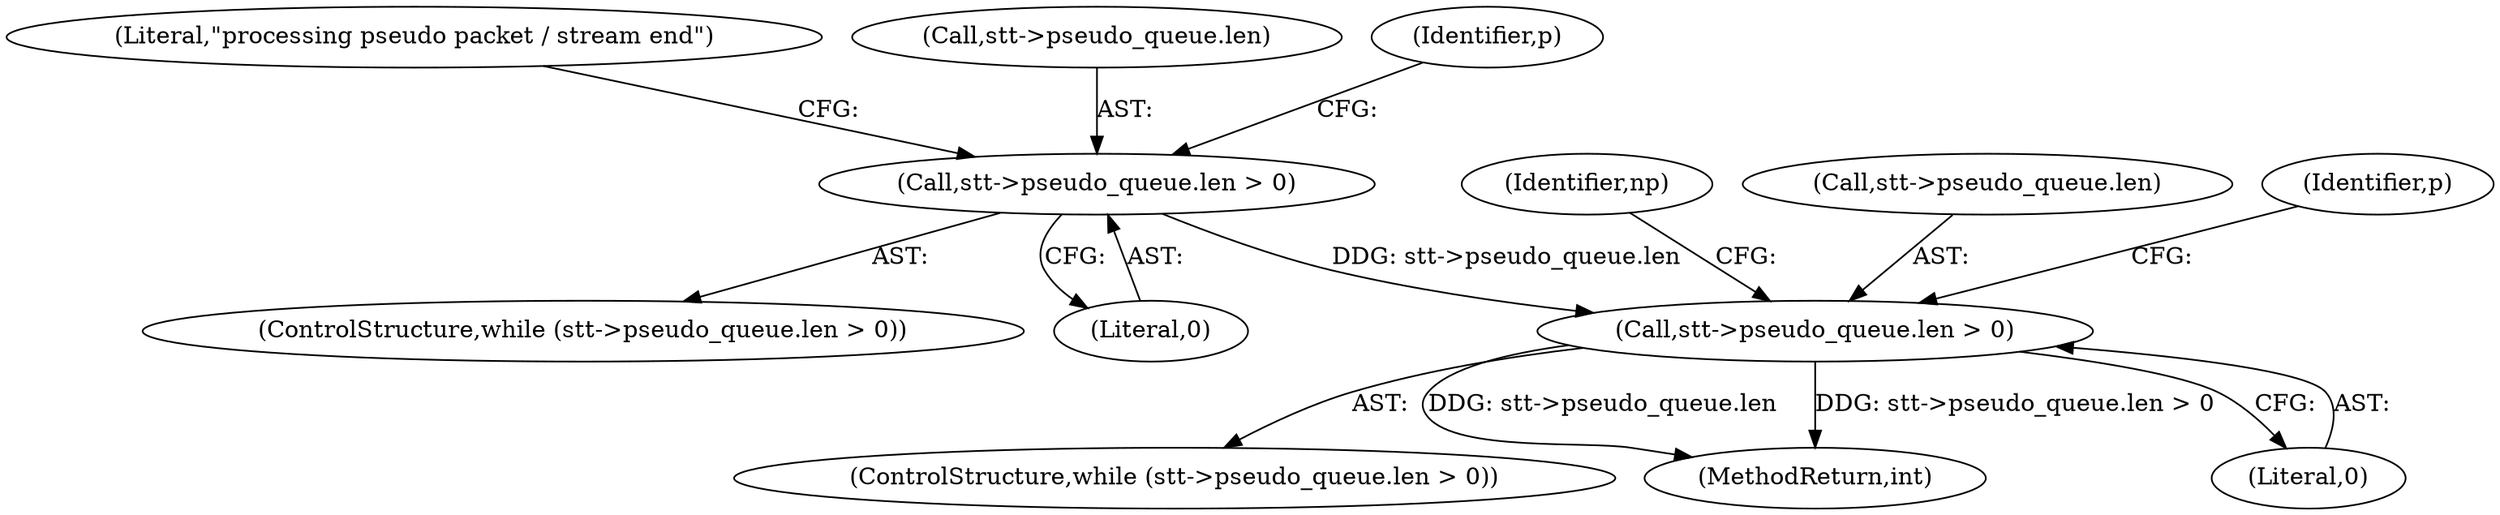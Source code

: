digraph "0_suricata_e1ef57c848bbe4e567d5d4b66d346a742e3f77a1_0@pointer" {
"1000841" [label="(Call,stt->pseudo_queue.len > 0)"];
"1000656" [label="(Call,stt->pseudo_queue.len > 0)"];
"1000655" [label="(ControlStructure,while (stt->pseudo_queue.len > 0))"];
"1000662" [label="(Literal,0)"];
"1000840" [label="(ControlStructure,while (stt->pseudo_queue.len > 0))"];
"1000665" [label="(Literal,\"processing pseudo packet / stream end\")"];
"1000851" [label="(Identifier,np)"];
"1000841" [label="(Call,stt->pseudo_queue.len > 0)"];
"1000842" [label="(Call,stt->pseudo_queue.len)"];
"1000656" [label="(Call,stt->pseudo_queue.len > 0)"];
"1000657" [label="(Call,stt->pseudo_queue.len)"];
"1000721" [label="(Identifier,p)"];
"1000868" [label="(Identifier,p)"];
"1000884" [label="(MethodReturn,int)"];
"1000847" [label="(Literal,0)"];
"1000841" -> "1000840"  [label="AST: "];
"1000841" -> "1000847"  [label="CFG: "];
"1000842" -> "1000841"  [label="AST: "];
"1000847" -> "1000841"  [label="AST: "];
"1000851" -> "1000841"  [label="CFG: "];
"1000868" -> "1000841"  [label="CFG: "];
"1000841" -> "1000884"  [label="DDG: stt->pseudo_queue.len"];
"1000841" -> "1000884"  [label="DDG: stt->pseudo_queue.len > 0"];
"1000656" -> "1000841"  [label="DDG: stt->pseudo_queue.len"];
"1000656" -> "1000655"  [label="AST: "];
"1000656" -> "1000662"  [label="CFG: "];
"1000657" -> "1000656"  [label="AST: "];
"1000662" -> "1000656"  [label="AST: "];
"1000665" -> "1000656"  [label="CFG: "];
"1000721" -> "1000656"  [label="CFG: "];
}
